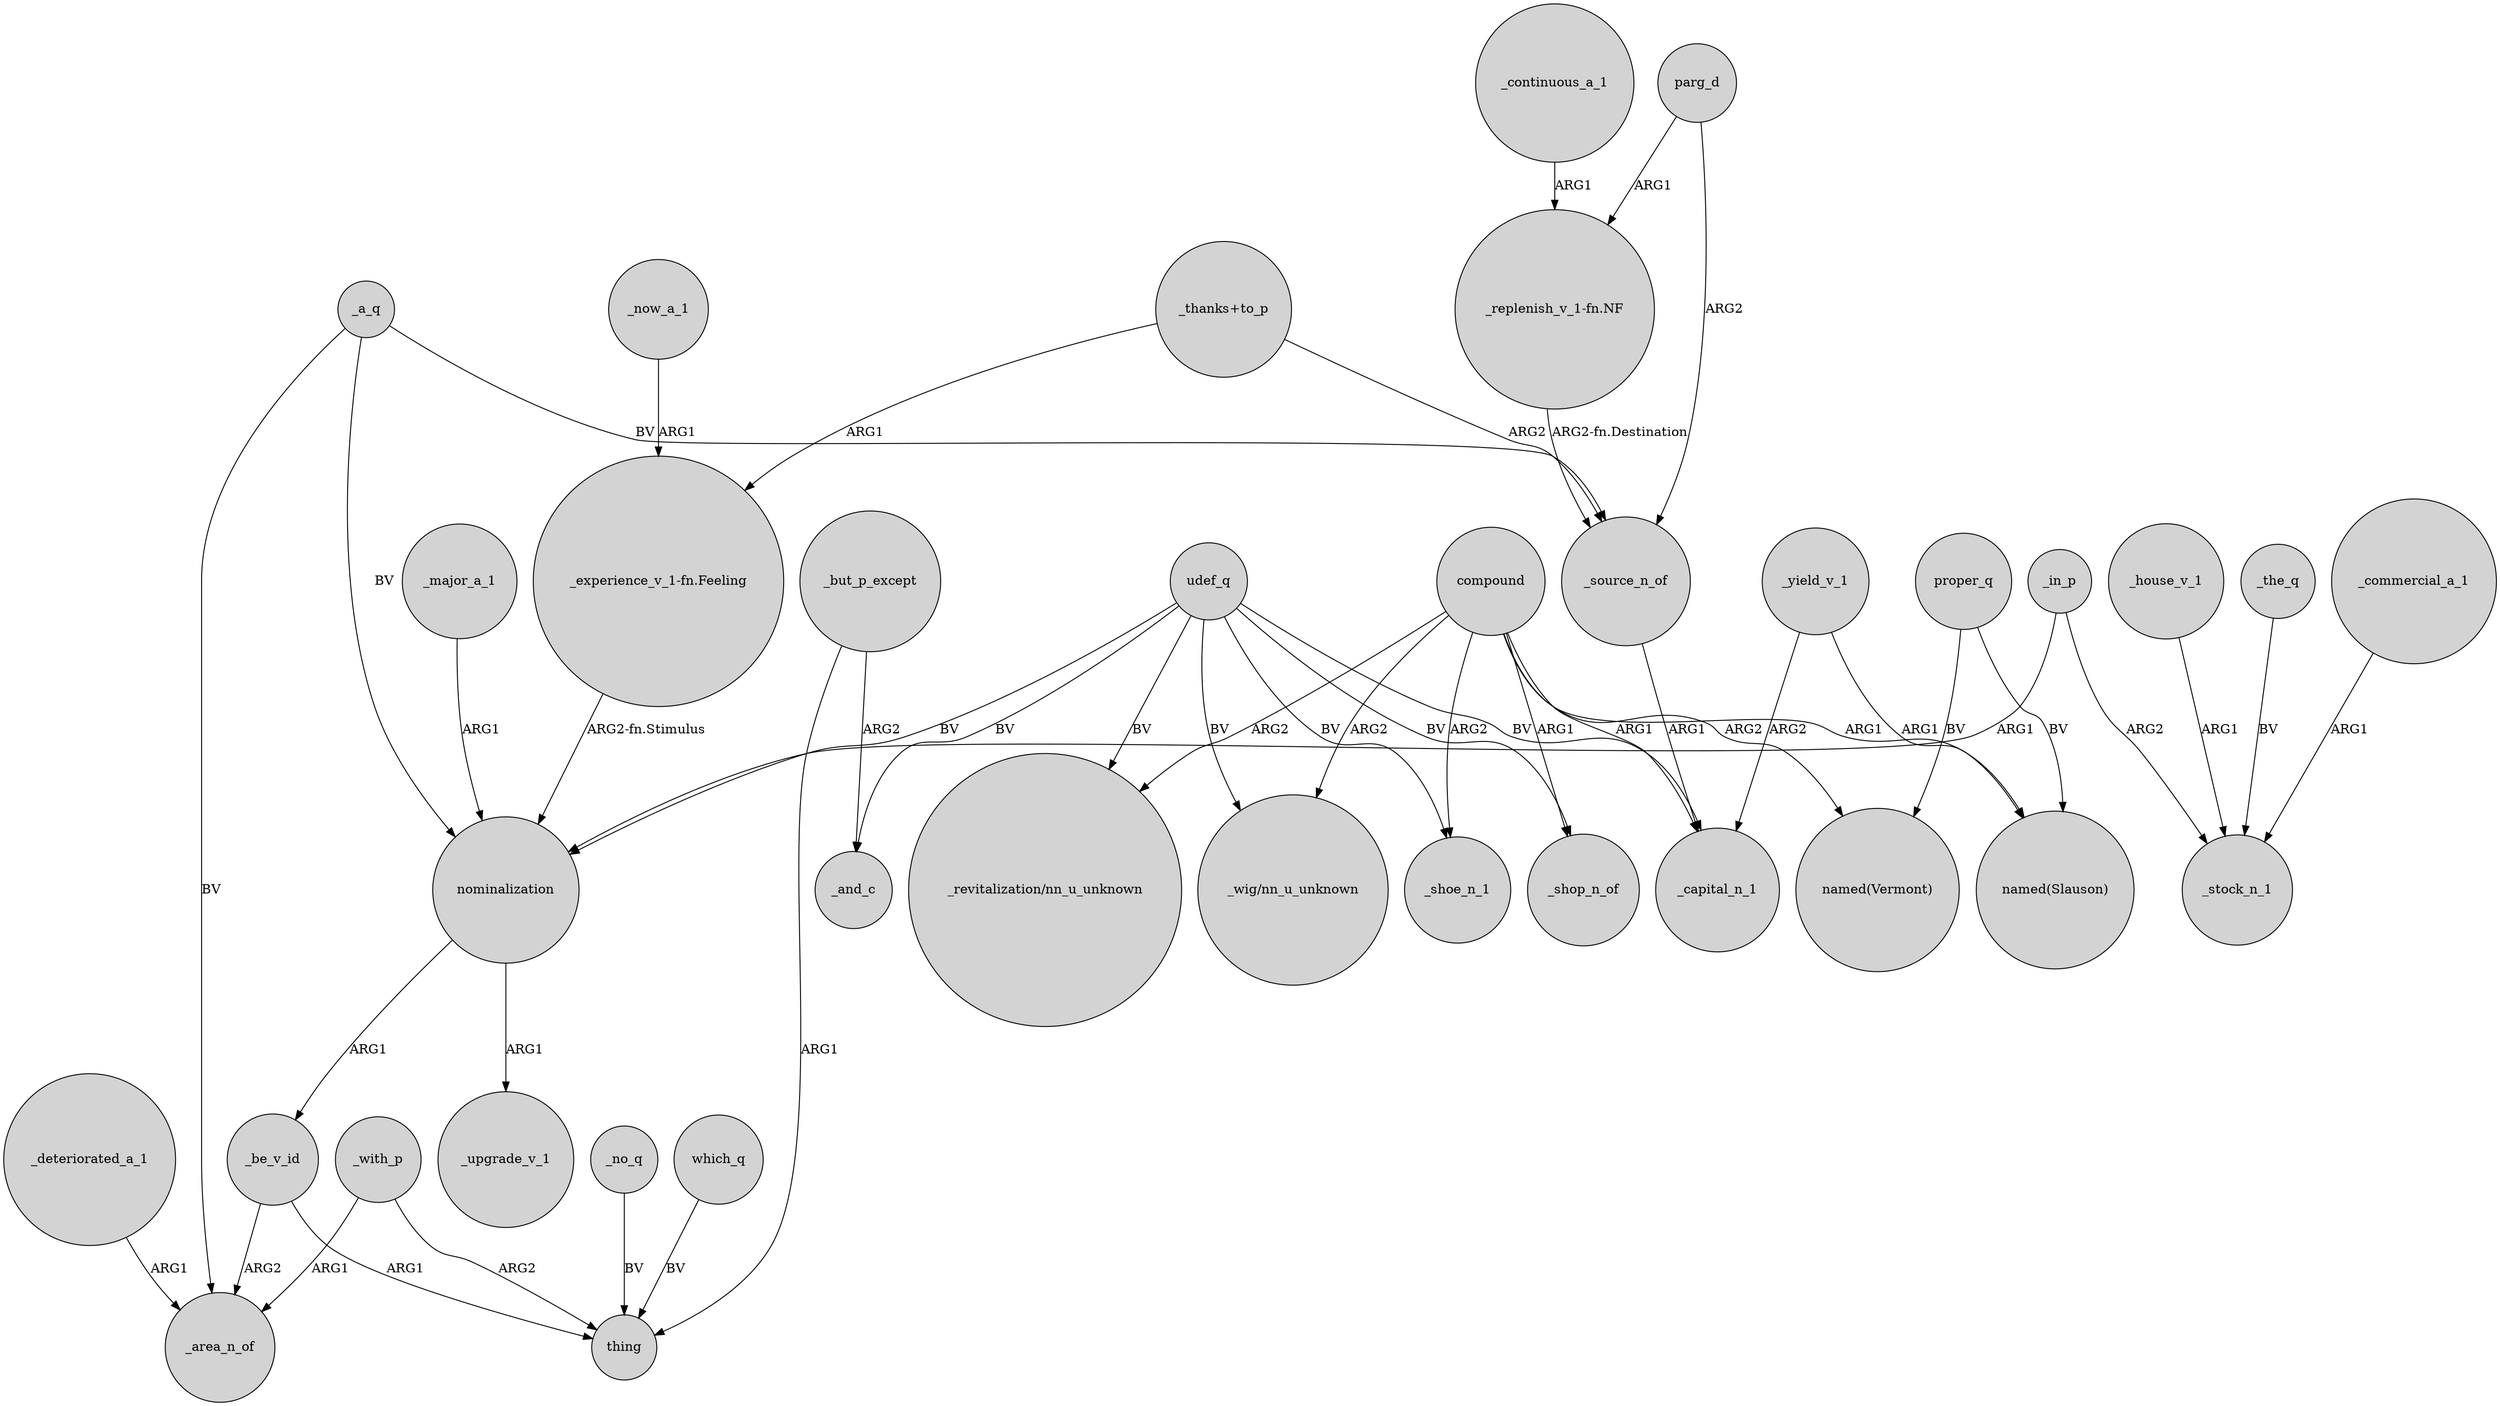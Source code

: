 digraph {
	node [shape=circle style=filled]
	_be_v_id -> _area_n_of [label=ARG2]
	_but_p_except -> _and_c [label=ARG2]
	udef_q -> "_wig/nn_u_unknown" [label=BV]
	_a_q -> _area_n_of [label=BV]
	_the_q -> _stock_n_1 [label=BV]
	compound -> _shop_n_of [label=ARG1]
	_yield_v_1 -> "named(Slauson)" [label=ARG1]
	_now_a_1 -> "_experience_v_1-fn.Feeling" [label=ARG1]
	compound -> _shoe_n_1 [label=ARG2]
	proper_q -> "named(Vermont)" [label=BV]
	"_experience_v_1-fn.Feeling" -> nominalization [label="ARG2-fn.Stimulus"]
	nominalization -> _upgrade_v_1 [label=ARG1]
	_a_q -> nominalization [label=BV]
	_but_p_except -> thing [label=ARG1]
	"_thanks+to_p" -> "_experience_v_1-fn.Feeling" [label=ARG1]
	_commercial_a_1 -> _stock_n_1 [label=ARG1]
	_continuous_a_1 -> "_replenish_v_1-fn.NF" [label=ARG1]
	_deteriorated_a_1 -> _area_n_of [label=ARG1]
	_source_n_of -> _capital_n_1 [label=ARG1]
	"_replenish_v_1-fn.NF" -> _source_n_of [label="ARG2-fn.Destination"]
	"_thanks+to_p" -> _source_n_of [label=ARG2]
	udef_q -> _shop_n_of [label=BV]
	_major_a_1 -> nominalization [label=ARG1]
	_a_q -> _source_n_of [label=BV]
	parg_d -> _source_n_of [label=ARG2]
	_with_p -> _area_n_of [label=ARG1]
	proper_q -> "named(Slauson)" [label=BV]
	udef_q -> "_revitalization/nn_u_unknown" [label=BV]
	_no_q -> thing [label=BV]
	nominalization -> _be_v_id [label=ARG1]
	_in_p -> nominalization [label=ARG1]
	_be_v_id -> thing [label=ARG1]
	_house_v_1 -> _stock_n_1 [label=ARG1]
	compound -> _capital_n_1 [label=ARG1]
	udef_q -> nominalization [label=BV]
	_yield_v_1 -> _capital_n_1 [label=ARG2]
	compound -> "named(Vermont)" [label=ARG2]
	udef_q -> _shoe_n_1 [label=BV]
	compound -> "_wig/nn_u_unknown" [label=ARG2]
	udef_q -> _and_c [label=BV]
	compound -> "_revitalization/nn_u_unknown" [label=ARG2]
	parg_d -> "_replenish_v_1-fn.NF" [label=ARG1]
	_in_p -> _stock_n_1 [label=ARG2]
	_with_p -> thing [label=ARG2]
	udef_q -> _capital_n_1 [label=BV]
	which_q -> thing [label=BV]
	compound -> "named(Slauson)" [label=ARG1]
}
